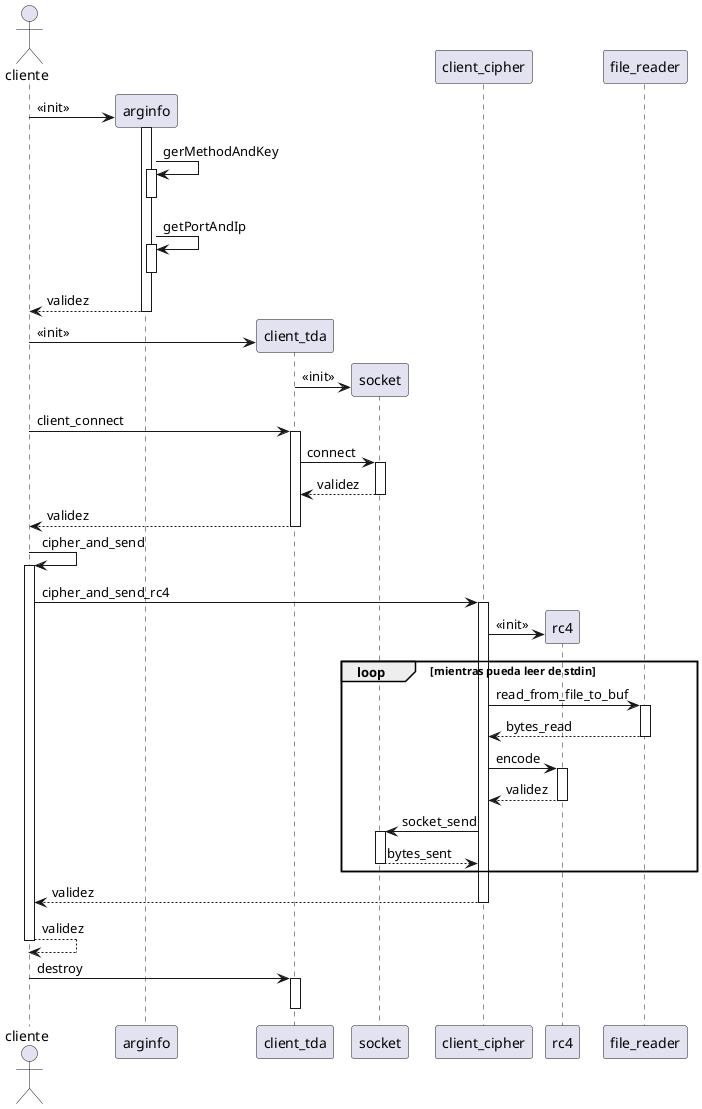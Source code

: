 @startuml
autoactivate on

actor cliente
cliente -> arginfo** : <<init>>
activate arginfo
arginfo -> arginfo : gerMethodAndKey
deactivate arginfo
arginfo -> arginfo: getPortAndIp
deactivate arginfo
return validez

cliente -> client_tda**: <<init>>
client_tda -> socket**: <<init>>
cliente -> client_tda: client_connect
client_tda -> socket: connect
return validez
return validez

cliente -> cliente: cipher_and_send

cliente -> client_cipher: cipher_and_send_rc4
client_cipher -> rc4**: <<init>>

loop mientras pueda leer de stdin
  client_cipher -> file_reader: read_from_file_to_buf
  return bytes_read
  client_cipher -> rc4: encode
  return validez
  client_cipher -> socket: socket_send
  return bytes_sent
end
  
return validez
return validez


deactivate cliente
cliente-> client_tda: destroy
deactivate client_tda
@enduml
